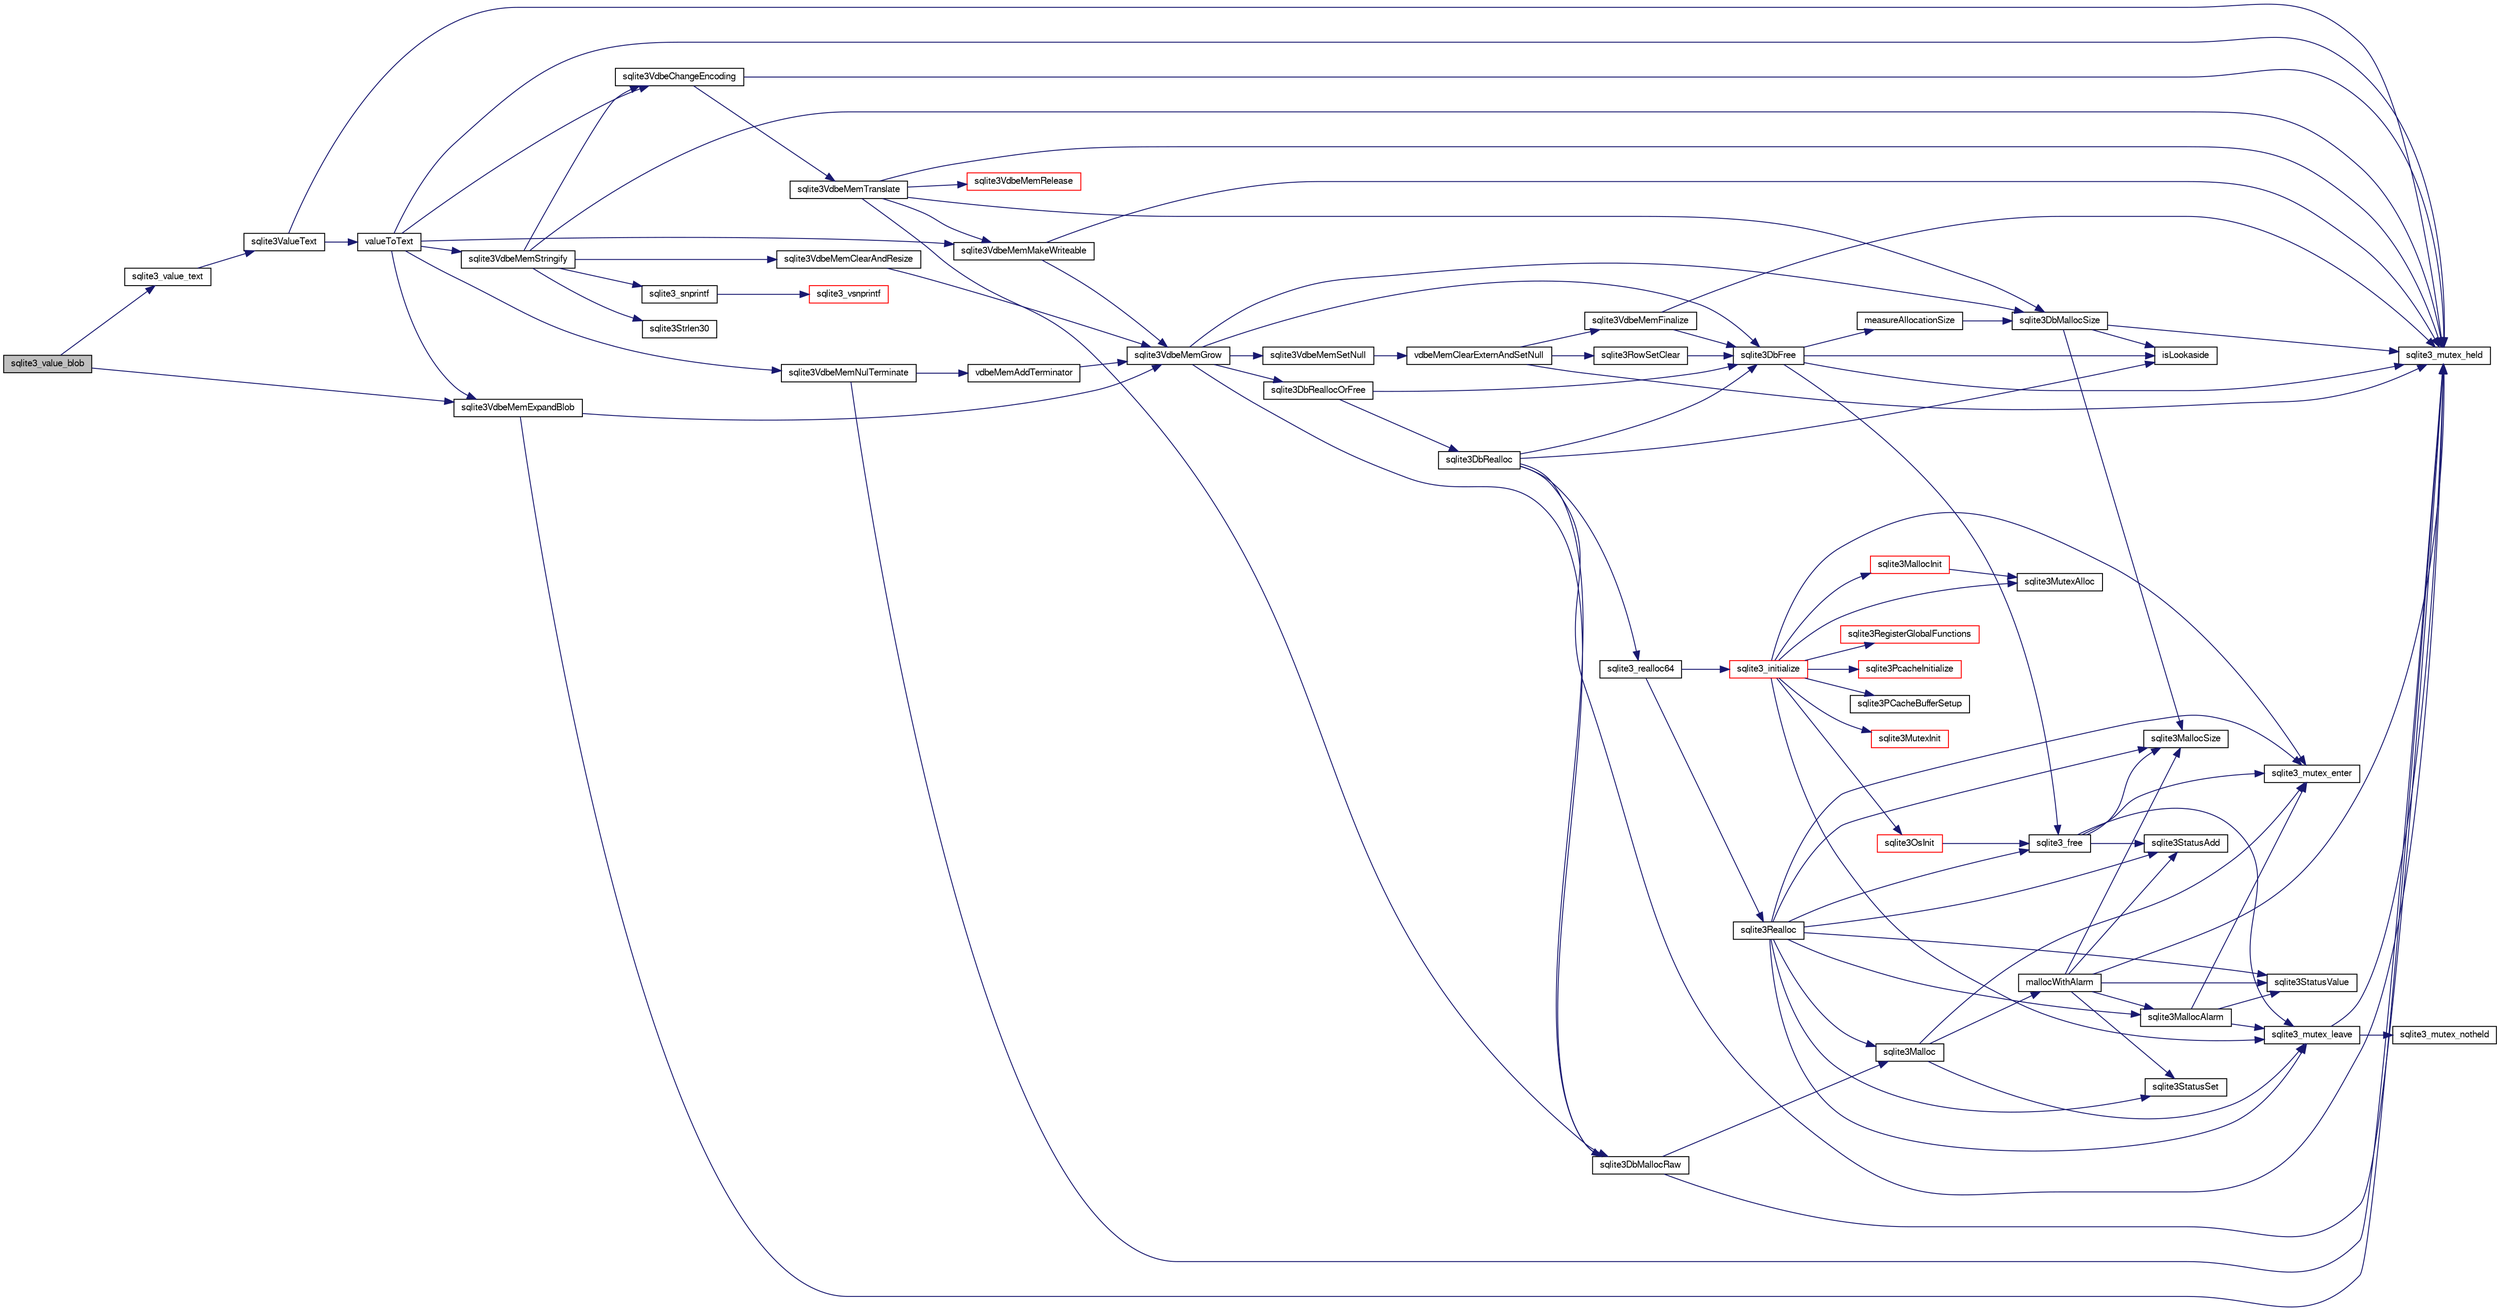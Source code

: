 digraph "sqlite3_value_blob"
{
  edge [fontname="FreeSans",fontsize="10",labelfontname="FreeSans",labelfontsize="10"];
  node [fontname="FreeSans",fontsize="10",shape=record];
  rankdir="LR";
  Node89446 [label="sqlite3_value_blob",height=0.2,width=0.4,color="black", fillcolor="grey75", style="filled", fontcolor="black"];
  Node89446 -> Node89447 [color="midnightblue",fontsize="10",style="solid",fontname="FreeSans"];
  Node89447 [label="sqlite3VdbeMemExpandBlob",height=0.2,width=0.4,color="black", fillcolor="white", style="filled",URL="$sqlite3_8c.html#afa1d06c05f058623f190c05aac4a5c7c"];
  Node89447 -> Node89448 [color="midnightblue",fontsize="10",style="solid",fontname="FreeSans"];
  Node89448 [label="sqlite3_mutex_held",height=0.2,width=0.4,color="black", fillcolor="white", style="filled",URL="$sqlite3_8c.html#acf77da68932b6bc163c5e68547ecc3e7"];
  Node89447 -> Node89449 [color="midnightblue",fontsize="10",style="solid",fontname="FreeSans"];
  Node89449 [label="sqlite3VdbeMemGrow",height=0.2,width=0.4,color="black", fillcolor="white", style="filled",URL="$sqlite3_8c.html#aba753c9690ae0ba31b5100945cf29447"];
  Node89449 -> Node89450 [color="midnightblue",fontsize="10",style="solid",fontname="FreeSans"];
  Node89450 [label="sqlite3DbMallocSize",height=0.2,width=0.4,color="black", fillcolor="white", style="filled",URL="$sqlite3_8c.html#aa397e5a8a03495203a0767abf0a71f86"];
  Node89450 -> Node89451 [color="midnightblue",fontsize="10",style="solid",fontname="FreeSans"];
  Node89451 [label="sqlite3MallocSize",height=0.2,width=0.4,color="black", fillcolor="white", style="filled",URL="$sqlite3_8c.html#acf5d2a5f35270bafb050bd2def576955"];
  Node89450 -> Node89448 [color="midnightblue",fontsize="10",style="solid",fontname="FreeSans"];
  Node89450 -> Node89452 [color="midnightblue",fontsize="10",style="solid",fontname="FreeSans"];
  Node89452 [label="isLookaside",height=0.2,width=0.4,color="black", fillcolor="white", style="filled",URL="$sqlite3_8c.html#a770fa05ff9717b75e16f4d968a77b897"];
  Node89449 -> Node89453 [color="midnightblue",fontsize="10",style="solid",fontname="FreeSans"];
  Node89453 [label="sqlite3DbReallocOrFree",height=0.2,width=0.4,color="black", fillcolor="white", style="filled",URL="$sqlite3_8c.html#a532a9fd62eeb46b61885a0fff075231c"];
  Node89453 -> Node89454 [color="midnightblue",fontsize="10",style="solid",fontname="FreeSans"];
  Node89454 [label="sqlite3DbRealloc",height=0.2,width=0.4,color="black", fillcolor="white", style="filled",URL="$sqlite3_8c.html#ae028f4902a9d29bcaf310ff289ee87dc"];
  Node89454 -> Node89448 [color="midnightblue",fontsize="10",style="solid",fontname="FreeSans"];
  Node89454 -> Node89455 [color="midnightblue",fontsize="10",style="solid",fontname="FreeSans"];
  Node89455 [label="sqlite3DbMallocRaw",height=0.2,width=0.4,color="black", fillcolor="white", style="filled",URL="$sqlite3_8c.html#abbe8be0cf7175e11ddc3e2218fad924e"];
  Node89455 -> Node89448 [color="midnightblue",fontsize="10",style="solid",fontname="FreeSans"];
  Node89455 -> Node89456 [color="midnightblue",fontsize="10",style="solid",fontname="FreeSans"];
  Node89456 [label="sqlite3Malloc",height=0.2,width=0.4,color="black", fillcolor="white", style="filled",URL="$sqlite3_8c.html#a361a2eaa846b1885f123abe46f5d8b2b"];
  Node89456 -> Node89457 [color="midnightblue",fontsize="10",style="solid",fontname="FreeSans"];
  Node89457 [label="sqlite3_mutex_enter",height=0.2,width=0.4,color="black", fillcolor="white", style="filled",URL="$sqlite3_8c.html#a1c12cde690bd89f104de5cbad12a6bf5"];
  Node89456 -> Node89458 [color="midnightblue",fontsize="10",style="solid",fontname="FreeSans"];
  Node89458 [label="mallocWithAlarm",height=0.2,width=0.4,color="black", fillcolor="white", style="filled",URL="$sqlite3_8c.html#ab070d5cf8e48ec8a6a43cf025d48598b"];
  Node89458 -> Node89448 [color="midnightblue",fontsize="10",style="solid",fontname="FreeSans"];
  Node89458 -> Node89459 [color="midnightblue",fontsize="10",style="solid",fontname="FreeSans"];
  Node89459 [label="sqlite3StatusSet",height=0.2,width=0.4,color="black", fillcolor="white", style="filled",URL="$sqlite3_8c.html#afec7586c01fcb5ea17dc9d7725a589d9"];
  Node89458 -> Node89460 [color="midnightblue",fontsize="10",style="solid",fontname="FreeSans"];
  Node89460 [label="sqlite3StatusValue",height=0.2,width=0.4,color="black", fillcolor="white", style="filled",URL="$sqlite3_8c.html#a30b8ac296c6e200c1fa57708d52c6ef6"];
  Node89458 -> Node89461 [color="midnightblue",fontsize="10",style="solid",fontname="FreeSans"];
  Node89461 [label="sqlite3MallocAlarm",height=0.2,width=0.4,color="black", fillcolor="white", style="filled",URL="$sqlite3_8c.html#ada66988e8471d1198f3219c062377508"];
  Node89461 -> Node89460 [color="midnightblue",fontsize="10",style="solid",fontname="FreeSans"];
  Node89461 -> Node89462 [color="midnightblue",fontsize="10",style="solid",fontname="FreeSans"];
  Node89462 [label="sqlite3_mutex_leave",height=0.2,width=0.4,color="black", fillcolor="white", style="filled",URL="$sqlite3_8c.html#a5838d235601dbd3c1fa993555c6bcc93"];
  Node89462 -> Node89448 [color="midnightblue",fontsize="10",style="solid",fontname="FreeSans"];
  Node89462 -> Node89463 [color="midnightblue",fontsize="10",style="solid",fontname="FreeSans"];
  Node89463 [label="sqlite3_mutex_notheld",height=0.2,width=0.4,color="black", fillcolor="white", style="filled",URL="$sqlite3_8c.html#a83967c837c1c000d3b5adcfaa688f5dc"];
  Node89461 -> Node89457 [color="midnightblue",fontsize="10",style="solid",fontname="FreeSans"];
  Node89458 -> Node89451 [color="midnightblue",fontsize="10",style="solid",fontname="FreeSans"];
  Node89458 -> Node89464 [color="midnightblue",fontsize="10",style="solid",fontname="FreeSans"];
  Node89464 [label="sqlite3StatusAdd",height=0.2,width=0.4,color="black", fillcolor="white", style="filled",URL="$sqlite3_8c.html#afa029f93586aeab4cc85360905dae9cd"];
  Node89456 -> Node89462 [color="midnightblue",fontsize="10",style="solid",fontname="FreeSans"];
  Node89454 -> Node89452 [color="midnightblue",fontsize="10",style="solid",fontname="FreeSans"];
  Node89454 -> Node89465 [color="midnightblue",fontsize="10",style="solid",fontname="FreeSans"];
  Node89465 [label="sqlite3DbFree",height=0.2,width=0.4,color="black", fillcolor="white", style="filled",URL="$sqlite3_8c.html#ac70ab821a6607b4a1b909582dc37a069"];
  Node89465 -> Node89448 [color="midnightblue",fontsize="10",style="solid",fontname="FreeSans"];
  Node89465 -> Node89466 [color="midnightblue",fontsize="10",style="solid",fontname="FreeSans"];
  Node89466 [label="measureAllocationSize",height=0.2,width=0.4,color="black", fillcolor="white", style="filled",URL="$sqlite3_8c.html#a45731e644a22fdb756e2b6337224217a"];
  Node89466 -> Node89450 [color="midnightblue",fontsize="10",style="solid",fontname="FreeSans"];
  Node89465 -> Node89452 [color="midnightblue",fontsize="10",style="solid",fontname="FreeSans"];
  Node89465 -> Node89467 [color="midnightblue",fontsize="10",style="solid",fontname="FreeSans"];
  Node89467 [label="sqlite3_free",height=0.2,width=0.4,color="black", fillcolor="white", style="filled",URL="$sqlite3_8c.html#a6552349e36a8a691af5487999ab09519"];
  Node89467 -> Node89457 [color="midnightblue",fontsize="10",style="solid",fontname="FreeSans"];
  Node89467 -> Node89464 [color="midnightblue",fontsize="10",style="solid",fontname="FreeSans"];
  Node89467 -> Node89451 [color="midnightblue",fontsize="10",style="solid",fontname="FreeSans"];
  Node89467 -> Node89462 [color="midnightblue",fontsize="10",style="solid",fontname="FreeSans"];
  Node89454 -> Node89468 [color="midnightblue",fontsize="10",style="solid",fontname="FreeSans"];
  Node89468 [label="sqlite3_realloc64",height=0.2,width=0.4,color="black", fillcolor="white", style="filled",URL="$sqlite3_8c.html#a3765a714077ee547e811034236dc9ecd"];
  Node89468 -> Node89469 [color="midnightblue",fontsize="10",style="solid",fontname="FreeSans"];
  Node89469 [label="sqlite3_initialize",height=0.2,width=0.4,color="red", fillcolor="white", style="filled",URL="$sqlite3_8c.html#ab0c0ee2d5d4cf8b28e9572296a8861df"];
  Node89469 -> Node89470 [color="midnightblue",fontsize="10",style="solid",fontname="FreeSans"];
  Node89470 [label="sqlite3MutexInit",height=0.2,width=0.4,color="red", fillcolor="white", style="filled",URL="$sqlite3_8c.html#a7906afcdd1cdb3d0007eb932398a1158"];
  Node89469 -> Node89488 [color="midnightblue",fontsize="10",style="solid",fontname="FreeSans"];
  Node89488 [label="sqlite3MutexAlloc",height=0.2,width=0.4,color="black", fillcolor="white", style="filled",URL="$sqlite3_8c.html#a0e3f432ee581f6876b590e7ad7e84e19"];
  Node89469 -> Node89457 [color="midnightblue",fontsize="10",style="solid",fontname="FreeSans"];
  Node89469 -> Node89489 [color="midnightblue",fontsize="10",style="solid",fontname="FreeSans"];
  Node89489 [label="sqlite3MallocInit",height=0.2,width=0.4,color="red", fillcolor="white", style="filled",URL="$sqlite3_8c.html#a9e06f9e7cad0d83ce80ab493c9533552"];
  Node89489 -> Node89488 [color="midnightblue",fontsize="10",style="solid",fontname="FreeSans"];
  Node89469 -> Node89462 [color="midnightblue",fontsize="10",style="solid",fontname="FreeSans"];
  Node89469 -> Node89573 [color="midnightblue",fontsize="10",style="solid",fontname="FreeSans"];
  Node89573 [label="sqlite3RegisterGlobalFunctions",height=0.2,width=0.4,color="red", fillcolor="white", style="filled",URL="$sqlite3_8c.html#a9f75bd111010f29e1b8d74344473c4ec"];
  Node89469 -> Node89722 [color="midnightblue",fontsize="10",style="solid",fontname="FreeSans"];
  Node89722 [label="sqlite3PcacheInitialize",height=0.2,width=0.4,color="red", fillcolor="white", style="filled",URL="$sqlite3_8c.html#a2902c61ddc88bea002c4d69fe4052b1f"];
  Node89469 -> Node89723 [color="midnightblue",fontsize="10",style="solid",fontname="FreeSans"];
  Node89723 [label="sqlite3OsInit",height=0.2,width=0.4,color="red", fillcolor="white", style="filled",URL="$sqlite3_8c.html#afeaa886fe1ca086a30fd278b1d069762"];
  Node89723 -> Node89467 [color="midnightblue",fontsize="10",style="solid",fontname="FreeSans"];
  Node89469 -> Node89727 [color="midnightblue",fontsize="10",style="solid",fontname="FreeSans"];
  Node89727 [label="sqlite3PCacheBufferSetup",height=0.2,width=0.4,color="black", fillcolor="white", style="filled",URL="$sqlite3_8c.html#ad18a1eebefdfbc4254f473f7b0101937"];
  Node89468 -> Node89502 [color="midnightblue",fontsize="10",style="solid",fontname="FreeSans"];
  Node89502 [label="sqlite3Realloc",height=0.2,width=0.4,color="black", fillcolor="white", style="filled",URL="$sqlite3_8c.html#ad53aefdfc088f622e23ffe838201fe22"];
  Node89502 -> Node89456 [color="midnightblue",fontsize="10",style="solid",fontname="FreeSans"];
  Node89502 -> Node89467 [color="midnightblue",fontsize="10",style="solid",fontname="FreeSans"];
  Node89502 -> Node89451 [color="midnightblue",fontsize="10",style="solid",fontname="FreeSans"];
  Node89502 -> Node89457 [color="midnightblue",fontsize="10",style="solid",fontname="FreeSans"];
  Node89502 -> Node89459 [color="midnightblue",fontsize="10",style="solid",fontname="FreeSans"];
  Node89502 -> Node89460 [color="midnightblue",fontsize="10",style="solid",fontname="FreeSans"];
  Node89502 -> Node89461 [color="midnightblue",fontsize="10",style="solid",fontname="FreeSans"];
  Node89502 -> Node89464 [color="midnightblue",fontsize="10",style="solid",fontname="FreeSans"];
  Node89502 -> Node89462 [color="midnightblue",fontsize="10",style="solid",fontname="FreeSans"];
  Node89453 -> Node89465 [color="midnightblue",fontsize="10",style="solid",fontname="FreeSans"];
  Node89449 -> Node89465 [color="midnightblue",fontsize="10",style="solid",fontname="FreeSans"];
  Node89449 -> Node89455 [color="midnightblue",fontsize="10",style="solid",fontname="FreeSans"];
  Node89449 -> Node89582 [color="midnightblue",fontsize="10",style="solid",fontname="FreeSans"];
  Node89582 [label="sqlite3VdbeMemSetNull",height=0.2,width=0.4,color="black", fillcolor="white", style="filled",URL="$sqlite3_8c.html#ae01092c23aebaf8a3ebdf3954609b410"];
  Node89582 -> Node89525 [color="midnightblue",fontsize="10",style="solid",fontname="FreeSans"];
  Node89525 [label="vdbeMemClearExternAndSetNull",height=0.2,width=0.4,color="black", fillcolor="white", style="filled",URL="$sqlite3_8c.html#a29c41a360fb0e86b817777daf061230c"];
  Node89525 -> Node89448 [color="midnightblue",fontsize="10",style="solid",fontname="FreeSans"];
  Node89525 -> Node89526 [color="midnightblue",fontsize="10",style="solid",fontname="FreeSans"];
  Node89526 [label="sqlite3VdbeMemFinalize",height=0.2,width=0.4,color="black", fillcolor="white", style="filled",URL="$sqlite3_8c.html#a2568220f48ddef81b1c43e401042d9d2"];
  Node89526 -> Node89448 [color="midnightblue",fontsize="10",style="solid",fontname="FreeSans"];
  Node89526 -> Node89465 [color="midnightblue",fontsize="10",style="solid",fontname="FreeSans"];
  Node89525 -> Node89527 [color="midnightblue",fontsize="10",style="solid",fontname="FreeSans"];
  Node89527 [label="sqlite3RowSetClear",height=0.2,width=0.4,color="black", fillcolor="white", style="filled",URL="$sqlite3_8c.html#ae153de0cd969511a607e26deeca80342"];
  Node89527 -> Node89465 [color="midnightblue",fontsize="10",style="solid",fontname="FreeSans"];
  Node89446 -> Node89517 [color="midnightblue",fontsize="10",style="solid",fontname="FreeSans"];
  Node89517 [label="sqlite3_value_text",height=0.2,width=0.4,color="black", fillcolor="white", style="filled",URL="$sqlite3_8c.html#aef2ace3239e6dd59c74110faa70f8171"];
  Node89517 -> Node89518 [color="midnightblue",fontsize="10",style="solid",fontname="FreeSans"];
  Node89518 [label="sqlite3ValueText",height=0.2,width=0.4,color="black", fillcolor="white", style="filled",URL="$sqlite3_8c.html#ad567a94e52d1adf81f4857fdba00a59b"];
  Node89518 -> Node89448 [color="midnightblue",fontsize="10",style="solid",fontname="FreeSans"];
  Node89518 -> Node89519 [color="midnightblue",fontsize="10",style="solid",fontname="FreeSans"];
  Node89519 [label="valueToText",height=0.2,width=0.4,color="black", fillcolor="white", style="filled",URL="$sqlite3_8c.html#abded1c4848e5c5901949c02af499044c"];
  Node89519 -> Node89448 [color="midnightblue",fontsize="10",style="solid",fontname="FreeSans"];
  Node89519 -> Node89447 [color="midnightblue",fontsize="10",style="solid",fontname="FreeSans"];
  Node89519 -> Node89520 [color="midnightblue",fontsize="10",style="solid",fontname="FreeSans"];
  Node89520 [label="sqlite3VdbeChangeEncoding",height=0.2,width=0.4,color="black", fillcolor="white", style="filled",URL="$sqlite3_8c.html#aa7cf8e488bf8cf9ec18528f52a40de31"];
  Node89520 -> Node89448 [color="midnightblue",fontsize="10",style="solid",fontname="FreeSans"];
  Node89520 -> Node89521 [color="midnightblue",fontsize="10",style="solid",fontname="FreeSans"];
  Node89521 [label="sqlite3VdbeMemTranslate",height=0.2,width=0.4,color="black", fillcolor="white", style="filled",URL="$sqlite3_8c.html#adc5f07459f00d96ec7591be255d029f5"];
  Node89521 -> Node89448 [color="midnightblue",fontsize="10",style="solid",fontname="FreeSans"];
  Node89521 -> Node89522 [color="midnightblue",fontsize="10",style="solid",fontname="FreeSans"];
  Node89522 [label="sqlite3VdbeMemMakeWriteable",height=0.2,width=0.4,color="black", fillcolor="white", style="filled",URL="$sqlite3_8c.html#afabdd8032205a36c69ad191c6bbb6a34"];
  Node89522 -> Node89448 [color="midnightblue",fontsize="10",style="solid",fontname="FreeSans"];
  Node89522 -> Node89449 [color="midnightblue",fontsize="10",style="solid",fontname="FreeSans"];
  Node89521 -> Node89455 [color="midnightblue",fontsize="10",style="solid",fontname="FreeSans"];
  Node89521 -> Node89523 [color="midnightblue",fontsize="10",style="solid",fontname="FreeSans"];
  Node89523 [label="sqlite3VdbeMemRelease",height=0.2,width=0.4,color="red", fillcolor="white", style="filled",URL="$sqlite3_8c.html#a90606361dbeba88159fd6ff03fcc10cc"];
  Node89521 -> Node89450 [color="midnightblue",fontsize="10",style="solid",fontname="FreeSans"];
  Node89519 -> Node89522 [color="midnightblue",fontsize="10",style="solid",fontname="FreeSans"];
  Node89519 -> Node89528 [color="midnightblue",fontsize="10",style="solid",fontname="FreeSans"];
  Node89528 [label="sqlite3VdbeMemNulTerminate",height=0.2,width=0.4,color="black", fillcolor="white", style="filled",URL="$sqlite3_8c.html#ad72ffa8a87fad7797ceeca0682df6aa3"];
  Node89528 -> Node89448 [color="midnightblue",fontsize="10",style="solid",fontname="FreeSans"];
  Node89528 -> Node89529 [color="midnightblue",fontsize="10",style="solid",fontname="FreeSans"];
  Node89529 [label="vdbeMemAddTerminator",height=0.2,width=0.4,color="black", fillcolor="white", style="filled",URL="$sqlite3_8c.html#a01c7c7c70bf090b2882bce28aa35c4c9"];
  Node89529 -> Node89449 [color="midnightblue",fontsize="10",style="solid",fontname="FreeSans"];
  Node89519 -> Node89530 [color="midnightblue",fontsize="10",style="solid",fontname="FreeSans"];
  Node89530 [label="sqlite3VdbeMemStringify",height=0.2,width=0.4,color="black", fillcolor="white", style="filled",URL="$sqlite3_8c.html#aaf8a4e6bd1059297d279570e30b7680a"];
  Node89530 -> Node89448 [color="midnightblue",fontsize="10",style="solid",fontname="FreeSans"];
  Node89530 -> Node89531 [color="midnightblue",fontsize="10",style="solid",fontname="FreeSans"];
  Node89531 [label="sqlite3VdbeMemClearAndResize",height=0.2,width=0.4,color="black", fillcolor="white", style="filled",URL="$sqlite3_8c.html#add082be4aa46084ecdf023cfac898231"];
  Node89531 -> Node89449 [color="midnightblue",fontsize="10",style="solid",fontname="FreeSans"];
  Node89530 -> Node89532 [color="midnightblue",fontsize="10",style="solid",fontname="FreeSans"];
  Node89532 [label="sqlite3_snprintf",height=0.2,width=0.4,color="black", fillcolor="white", style="filled",URL="$sqlite3_8c.html#aa2695a752e971577f5784122f2013c40"];
  Node89532 -> Node89533 [color="midnightblue",fontsize="10",style="solid",fontname="FreeSans"];
  Node89533 [label="sqlite3_vsnprintf",height=0.2,width=0.4,color="red", fillcolor="white", style="filled",URL="$sqlite3_8c.html#a0862c03aea71d62847e452aa655add42"];
  Node89530 -> Node89514 [color="midnightblue",fontsize="10",style="solid",fontname="FreeSans"];
  Node89514 [label="sqlite3Strlen30",height=0.2,width=0.4,color="black", fillcolor="white", style="filled",URL="$sqlite3_8c.html#a3dcd80ba41f1a308193dee74857b62a7"];
  Node89530 -> Node89520 [color="midnightblue",fontsize="10",style="solid",fontname="FreeSans"];
}
